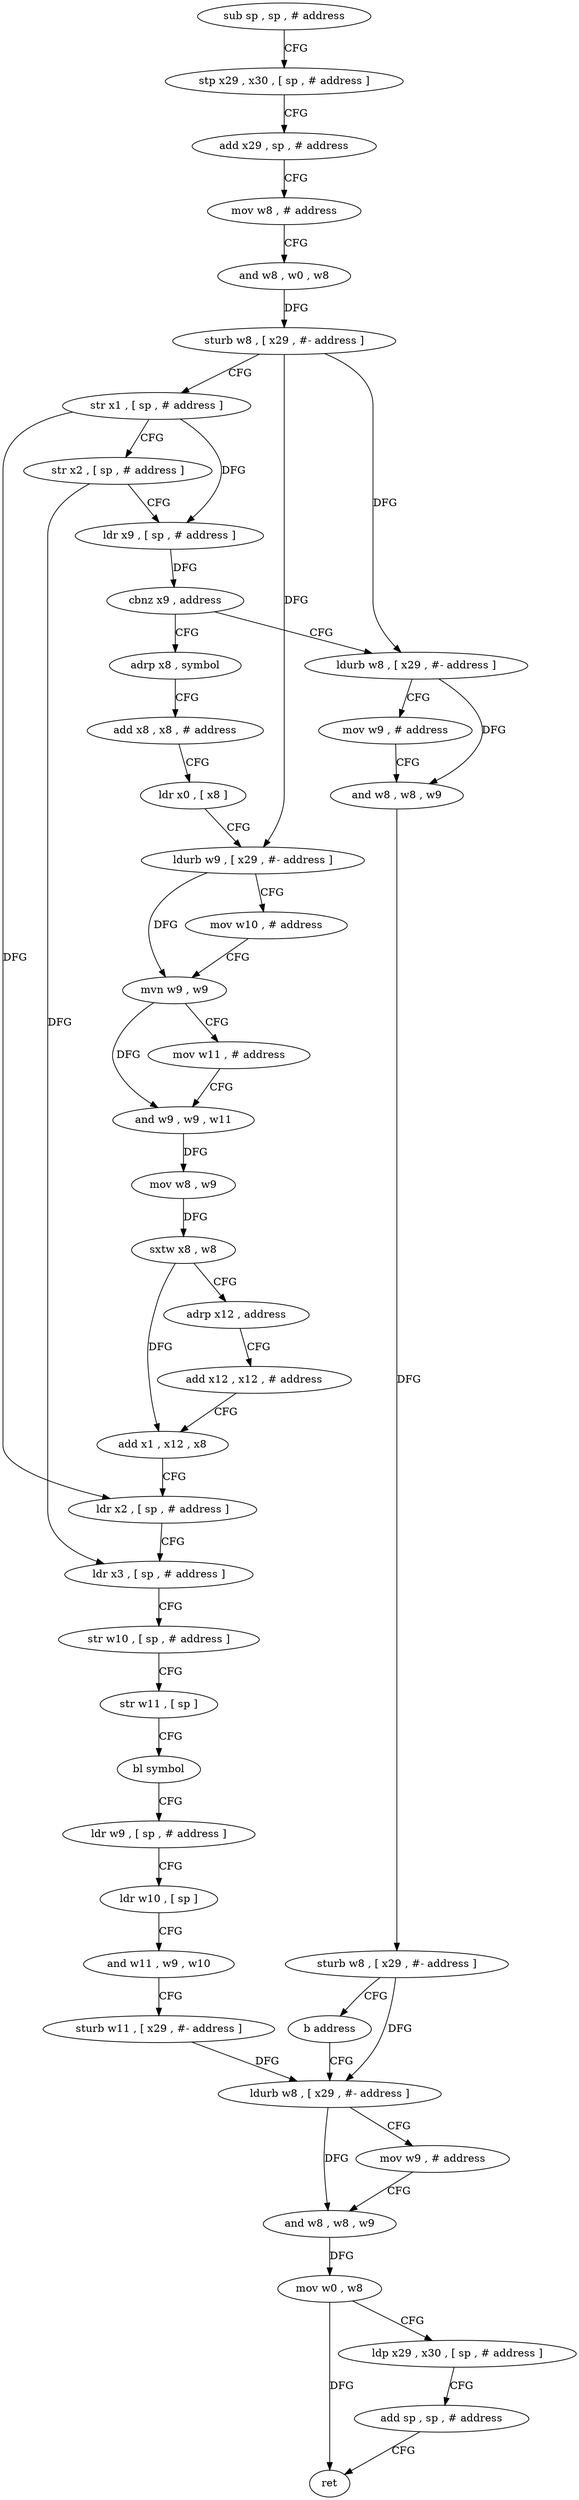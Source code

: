 digraph "func" {
"4423564" [label = "sub sp , sp , # address" ]
"4423568" [label = "stp x29 , x30 , [ sp , # address ]" ]
"4423572" [label = "add x29 , sp , # address" ]
"4423576" [label = "mov w8 , # address" ]
"4423580" [label = "and w8 , w0 , w8" ]
"4423584" [label = "sturb w8 , [ x29 , #- address ]" ]
"4423588" [label = "str x1 , [ sp , # address ]" ]
"4423592" [label = "str x2 , [ sp , # address ]" ]
"4423596" [label = "ldr x9 , [ sp , # address ]" ]
"4423600" [label = "cbnz x9 , address" ]
"4423624" [label = "adrp x8 , symbol" ]
"4423604" [label = "ldurb w8 , [ x29 , #- address ]" ]
"4423628" [label = "add x8 , x8 , # address" ]
"4423632" [label = "ldr x0 , [ x8 ]" ]
"4423636" [label = "ldurb w9 , [ x29 , #- address ]" ]
"4423640" [label = "mov w10 , # address" ]
"4423644" [label = "mvn w9 , w9" ]
"4423648" [label = "mov w11 , # address" ]
"4423652" [label = "and w9 , w9 , w11" ]
"4423656" [label = "mov w8 , w9" ]
"4423660" [label = "sxtw x8 , w8" ]
"4423664" [label = "adrp x12 , address" ]
"4423668" [label = "add x12 , x12 , # address" ]
"4423672" [label = "add x1 , x12 , x8" ]
"4423676" [label = "ldr x2 , [ sp , # address ]" ]
"4423680" [label = "ldr x3 , [ sp , # address ]" ]
"4423684" [label = "str w10 , [ sp , # address ]" ]
"4423688" [label = "str w11 , [ sp ]" ]
"4423692" [label = "bl symbol" ]
"4423696" [label = "ldr w9 , [ sp , # address ]" ]
"4423700" [label = "ldr w10 , [ sp ]" ]
"4423704" [label = "and w11 , w9 , w10" ]
"4423708" [label = "sturb w11 , [ x29 , #- address ]" ]
"4423712" [label = "ldurb w8 , [ x29 , #- address ]" ]
"4423608" [label = "mov w9 , # address" ]
"4423612" [label = "and w8 , w8 , w9" ]
"4423616" [label = "sturb w8 , [ x29 , #- address ]" ]
"4423620" [label = "b address" ]
"4423716" [label = "mov w9 , # address" ]
"4423720" [label = "and w8 , w8 , w9" ]
"4423724" [label = "mov w0 , w8" ]
"4423728" [label = "ldp x29 , x30 , [ sp , # address ]" ]
"4423732" [label = "add sp , sp , # address" ]
"4423736" [label = "ret" ]
"4423564" -> "4423568" [ label = "CFG" ]
"4423568" -> "4423572" [ label = "CFG" ]
"4423572" -> "4423576" [ label = "CFG" ]
"4423576" -> "4423580" [ label = "CFG" ]
"4423580" -> "4423584" [ label = "DFG" ]
"4423584" -> "4423588" [ label = "CFG" ]
"4423584" -> "4423636" [ label = "DFG" ]
"4423584" -> "4423604" [ label = "DFG" ]
"4423588" -> "4423592" [ label = "CFG" ]
"4423588" -> "4423596" [ label = "DFG" ]
"4423588" -> "4423676" [ label = "DFG" ]
"4423592" -> "4423596" [ label = "CFG" ]
"4423592" -> "4423680" [ label = "DFG" ]
"4423596" -> "4423600" [ label = "DFG" ]
"4423600" -> "4423624" [ label = "CFG" ]
"4423600" -> "4423604" [ label = "CFG" ]
"4423624" -> "4423628" [ label = "CFG" ]
"4423604" -> "4423608" [ label = "CFG" ]
"4423604" -> "4423612" [ label = "DFG" ]
"4423628" -> "4423632" [ label = "CFG" ]
"4423632" -> "4423636" [ label = "CFG" ]
"4423636" -> "4423640" [ label = "CFG" ]
"4423636" -> "4423644" [ label = "DFG" ]
"4423640" -> "4423644" [ label = "CFG" ]
"4423644" -> "4423648" [ label = "CFG" ]
"4423644" -> "4423652" [ label = "DFG" ]
"4423648" -> "4423652" [ label = "CFG" ]
"4423652" -> "4423656" [ label = "DFG" ]
"4423656" -> "4423660" [ label = "DFG" ]
"4423660" -> "4423664" [ label = "CFG" ]
"4423660" -> "4423672" [ label = "DFG" ]
"4423664" -> "4423668" [ label = "CFG" ]
"4423668" -> "4423672" [ label = "CFG" ]
"4423672" -> "4423676" [ label = "CFG" ]
"4423676" -> "4423680" [ label = "CFG" ]
"4423680" -> "4423684" [ label = "CFG" ]
"4423684" -> "4423688" [ label = "CFG" ]
"4423688" -> "4423692" [ label = "CFG" ]
"4423692" -> "4423696" [ label = "CFG" ]
"4423696" -> "4423700" [ label = "CFG" ]
"4423700" -> "4423704" [ label = "CFG" ]
"4423704" -> "4423708" [ label = "CFG" ]
"4423708" -> "4423712" [ label = "DFG" ]
"4423712" -> "4423716" [ label = "CFG" ]
"4423712" -> "4423720" [ label = "DFG" ]
"4423608" -> "4423612" [ label = "CFG" ]
"4423612" -> "4423616" [ label = "DFG" ]
"4423616" -> "4423620" [ label = "CFG" ]
"4423616" -> "4423712" [ label = "DFG" ]
"4423620" -> "4423712" [ label = "CFG" ]
"4423716" -> "4423720" [ label = "CFG" ]
"4423720" -> "4423724" [ label = "DFG" ]
"4423724" -> "4423728" [ label = "CFG" ]
"4423724" -> "4423736" [ label = "DFG" ]
"4423728" -> "4423732" [ label = "CFG" ]
"4423732" -> "4423736" [ label = "CFG" ]
}
